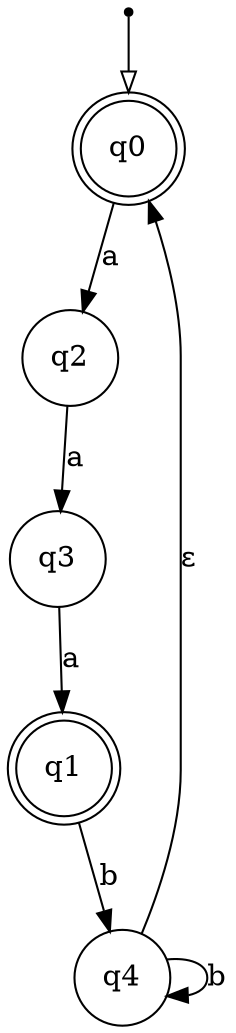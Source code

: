 digraph {
  node [shape=point]; __start;
  node [shape = doublecircle]; q0;
  node [shape = doublecircle]; q1;
  node [shape = circle]; q2;
  node [shape = circle]; q3;
  node [shape = circle]; q4;

  __start -> q0 [arrowhead = empty];
  q0 -> q2 [label = "a"];
  q1 -> q4 [label = "b"];
  q2 -> q3 [label = "a"];
  q3 -> q1 [label = "a"];
  q4 -> q0 [label = "ε"];
  q4 -> q4 [label = "b"];
}